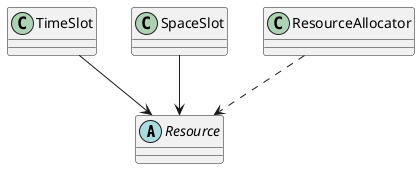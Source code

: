 @startuml solution
abstract Resource 
TimeSlot --> Resource
SpaceSlot --> Resource
ResourceAllocator ..> Resource
@enduml
